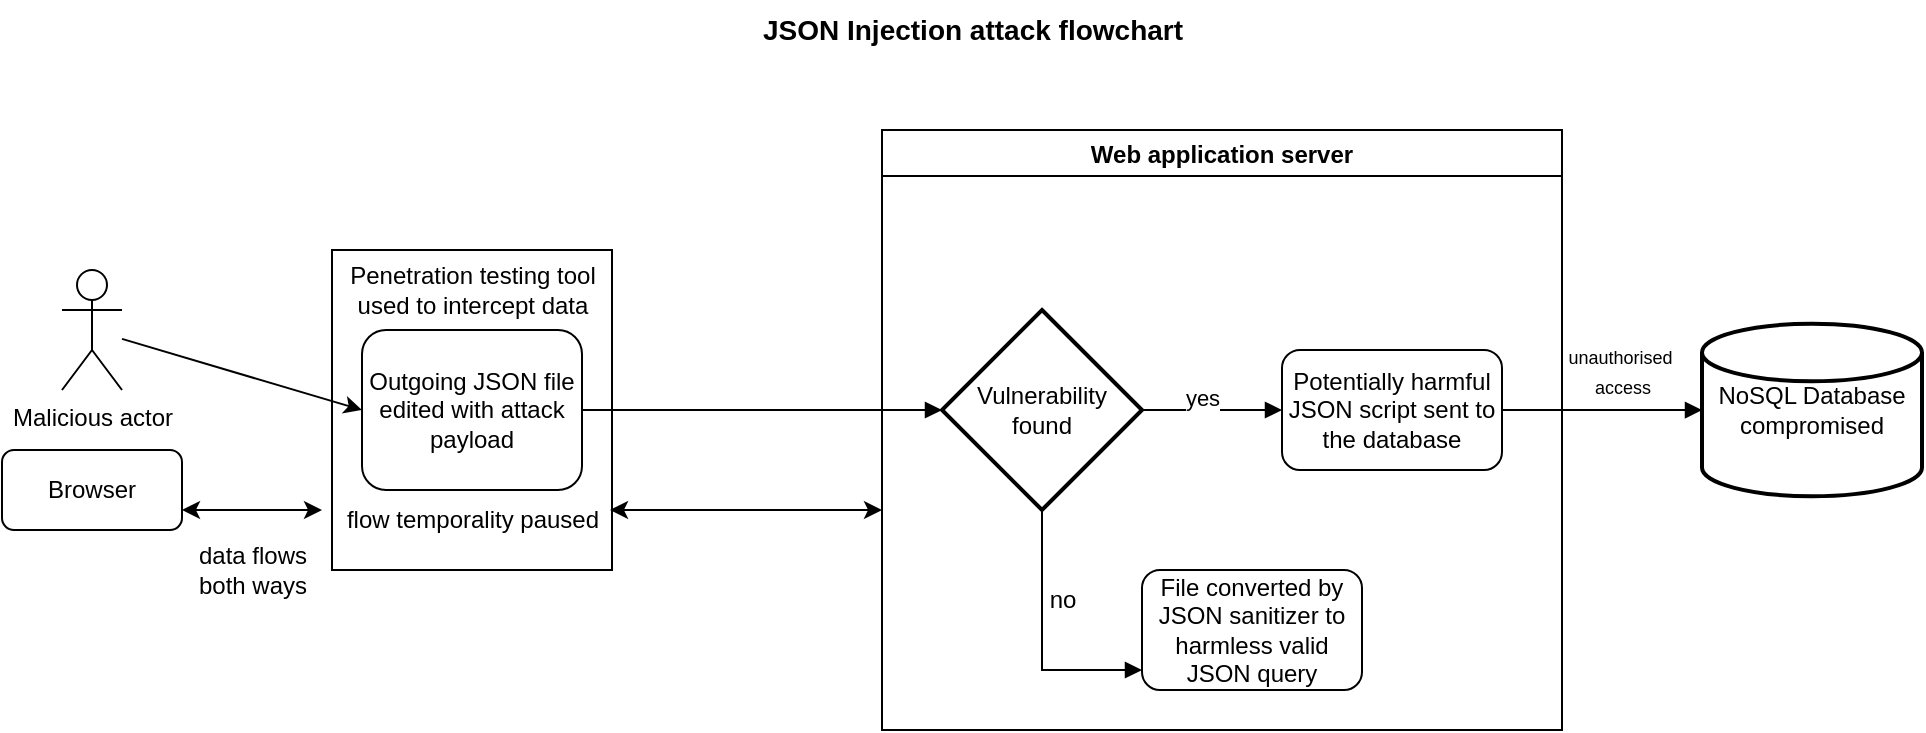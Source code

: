 <mxfile version="20.0.3" type="github">
  <diagram id="C5RBs43oDa-KdzZeNtuy" name="Page-1">
    <mxGraphModel dx="1483" dy="816" grid="1" gridSize="10" guides="1" tooltips="1" connect="1" arrows="1" fold="1" page="1" pageScale="1" pageWidth="827" pageHeight="1169" math="0" shadow="0">
      <root>
        <mxCell id="WIyWlLk6GJQsqaUBKTNV-0" />
        <mxCell id="WIyWlLk6GJQsqaUBKTNV-1" parent="WIyWlLk6GJQsqaUBKTNV-0" />
        <mxCell id="WIOuvQ83ryZJ3mfCbLJ9-43" value="" style="rounded=0;whiteSpace=wrap;html=1;align=left;" vertex="1" parent="WIyWlLk6GJQsqaUBKTNV-1">
          <mxGeometry x="275" y="300" width="140" height="160" as="geometry" />
        </mxCell>
        <mxCell id="WIOuvQ83ryZJ3mfCbLJ9-50" style="edgeStyle=orthogonalEdgeStyle;rounded=0;orthogonalLoop=1;jettySize=auto;html=1;exitX=1;exitY=0.5;exitDx=0;exitDy=0;startArrow=none;startFill=0;endArrow=block;endFill=1;entryX=0;entryY=0.5;entryDx=0;entryDy=0;entryPerimeter=0;" edge="1" parent="WIyWlLk6GJQsqaUBKTNV-1" source="WIOuvQ83ryZJ3mfCbLJ9-31" target="WIOuvQ83ryZJ3mfCbLJ9-53">
          <mxGeometry relative="1" as="geometry">
            <mxPoint x="640" y="380" as="targetPoint" />
          </mxGeometry>
        </mxCell>
        <mxCell id="WIOuvQ83ryZJ3mfCbLJ9-31" value="Outgoing JSON file edited with attack payload" style="rounded=1;whiteSpace=wrap;html=1;" vertex="1" parent="WIyWlLk6GJQsqaUBKTNV-1">
          <mxGeometry x="290" y="340" width="110" height="80" as="geometry" />
        </mxCell>
        <mxCell id="WIOuvQ83ryZJ3mfCbLJ9-33" value="Web application server" style="swimlane;" vertex="1" parent="WIyWlLk6GJQsqaUBKTNV-1">
          <mxGeometry x="550" y="240" width="340" height="300" as="geometry">
            <mxRectangle x="140" y="850" width="170" height="30" as="alternateBounds" />
          </mxGeometry>
        </mxCell>
        <mxCell id="WIOuvQ83ryZJ3mfCbLJ9-53" value="Vulnerability found" style="strokeWidth=2;html=1;shape=mxgraph.flowchart.decision;whiteSpace=wrap;" vertex="1" parent="WIOuvQ83ryZJ3mfCbLJ9-33">
          <mxGeometry x="30" y="90" width="100" height="100" as="geometry" />
        </mxCell>
        <mxCell id="WIOuvQ83ryZJ3mfCbLJ9-55" value="File converted by JSON sanitizer to harmless valid JSON query" style="rounded=1;whiteSpace=wrap;html=1;" vertex="1" parent="WIOuvQ83ryZJ3mfCbLJ9-33">
          <mxGeometry x="130" y="220" width="110" height="60" as="geometry" />
        </mxCell>
        <mxCell id="WIOuvQ83ryZJ3mfCbLJ9-54" style="edgeStyle=orthogonalEdgeStyle;rounded=0;orthogonalLoop=1;jettySize=auto;html=1;exitX=1;exitY=0.5;exitDx=0;exitDy=0;exitPerimeter=0;startArrow=none;startFill=0;endArrow=block;endFill=1;" edge="1" parent="WIOuvQ83ryZJ3mfCbLJ9-33" source="WIOuvQ83ryZJ3mfCbLJ9-53">
          <mxGeometry relative="1" as="geometry">
            <mxPoint x="200" y="140" as="targetPoint" />
          </mxGeometry>
        </mxCell>
        <mxCell id="WIOuvQ83ryZJ3mfCbLJ9-56" value="no" style="text;html=1;align=center;verticalAlign=middle;resizable=0;points=[];autosize=1;strokeColor=none;fillColor=none;" vertex="1" parent="WIOuvQ83ryZJ3mfCbLJ9-33">
          <mxGeometry x="70" y="220" width="40" height="30" as="geometry" />
        </mxCell>
        <mxCell id="WIOuvQ83ryZJ3mfCbLJ9-59" value="Potentially harmful JSON script sent to the database" style="rounded=1;whiteSpace=wrap;html=1;" vertex="1" parent="WIOuvQ83ryZJ3mfCbLJ9-33">
          <mxGeometry x="200" y="110" width="110" height="60" as="geometry" />
        </mxCell>
        <mxCell id="WIOuvQ83ryZJ3mfCbLJ9-36" value="Malicious actor" style="shape=umlActor;verticalLabelPosition=bottom;verticalAlign=top;html=1;outlineConnect=0;" vertex="1" parent="WIyWlLk6GJQsqaUBKTNV-1">
          <mxGeometry x="140" y="310" width="30" height="60" as="geometry" />
        </mxCell>
        <mxCell id="WIOuvQ83ryZJ3mfCbLJ9-37" value="Browser" style="rounded=1;whiteSpace=wrap;html=1;" vertex="1" parent="WIyWlLk6GJQsqaUBKTNV-1">
          <mxGeometry x="110" y="400" width="90" height="40" as="geometry" />
        </mxCell>
        <mxCell id="WIOuvQ83ryZJ3mfCbLJ9-44" value="Penetration testing tool&lt;br&gt;used to intercept data" style="text;html=1;align=center;verticalAlign=middle;resizable=0;points=[];autosize=1;strokeColor=none;fillColor=none;" vertex="1" parent="WIyWlLk6GJQsqaUBKTNV-1">
          <mxGeometry x="270" y="300" width="150" height="40" as="geometry" />
        </mxCell>
        <mxCell id="WIOuvQ83ryZJ3mfCbLJ9-46" value="" style="endArrow=classic;startArrow=classic;html=1;rounded=0;" edge="1" parent="WIyWlLk6GJQsqaUBKTNV-1">
          <mxGeometry width="50" height="50" relative="1" as="geometry">
            <mxPoint x="200" y="430" as="sourcePoint" />
            <mxPoint x="270" y="430" as="targetPoint" />
          </mxGeometry>
        </mxCell>
        <mxCell id="WIOuvQ83ryZJ3mfCbLJ9-47" value="" style="endArrow=classic;startArrow=classic;html=1;rounded=0;" edge="1" parent="WIyWlLk6GJQsqaUBKTNV-1">
          <mxGeometry width="50" height="50" relative="1" as="geometry">
            <mxPoint x="414.0" y="430" as="sourcePoint" />
            <mxPoint x="550" y="430" as="targetPoint" />
          </mxGeometry>
        </mxCell>
        <mxCell id="WIOuvQ83ryZJ3mfCbLJ9-48" value="data flows&lt;br&gt;both ways" style="text;html=1;align=center;verticalAlign=middle;resizable=0;points=[];autosize=1;strokeColor=none;fillColor=none;" vertex="1" parent="WIyWlLk6GJQsqaUBKTNV-1">
          <mxGeometry x="195" y="440" width="80" height="40" as="geometry" />
        </mxCell>
        <mxCell id="WIOuvQ83ryZJ3mfCbLJ9-49" value="" style="endArrow=classic;html=1;rounded=0;entryX=0;entryY=0.5;entryDx=0;entryDy=0;" edge="1" parent="WIyWlLk6GJQsqaUBKTNV-1" source="WIOuvQ83ryZJ3mfCbLJ9-36" target="WIOuvQ83ryZJ3mfCbLJ9-31">
          <mxGeometry width="50" height="50" relative="1" as="geometry">
            <mxPoint x="170" y="370" as="sourcePoint" />
            <mxPoint x="220" y="320" as="targetPoint" />
          </mxGeometry>
        </mxCell>
        <mxCell id="WIOuvQ83ryZJ3mfCbLJ9-51" value="flow temporality paused" style="text;html=1;align=center;verticalAlign=middle;resizable=0;points=[];autosize=1;strokeColor=none;fillColor=none;" vertex="1" parent="WIyWlLk6GJQsqaUBKTNV-1">
          <mxGeometry x="270" y="420" width="150" height="30" as="geometry" />
        </mxCell>
        <mxCell id="WIOuvQ83ryZJ3mfCbLJ9-57" style="edgeStyle=orthogonalEdgeStyle;rounded=0;orthogonalLoop=1;jettySize=auto;html=1;startArrow=none;startFill=0;endArrow=block;endFill=1;" edge="1" parent="WIyWlLk6GJQsqaUBKTNV-1" source="WIOuvQ83ryZJ3mfCbLJ9-53">
          <mxGeometry relative="1" as="geometry">
            <mxPoint x="680" y="510" as="targetPoint" />
            <Array as="points">
              <mxPoint x="630" y="510" />
            </Array>
          </mxGeometry>
        </mxCell>
        <mxCell id="WIOuvQ83ryZJ3mfCbLJ9-58" value="yes" style="edgeLabel;html=1;align=center;verticalAlign=middle;resizable=0;points=[];" vertex="1" connectable="0" parent="WIOuvQ83ryZJ3mfCbLJ9-57">
          <mxGeometry x="-0.621" y="4" relative="1" as="geometry">
            <mxPoint x="76" y="-81" as="offset" />
          </mxGeometry>
        </mxCell>
        <mxCell id="WIOuvQ83ryZJ3mfCbLJ9-60" value="NoSQL Database&lt;br&gt;compromised" style="strokeWidth=2;html=1;shape=mxgraph.flowchart.database;whiteSpace=wrap;" vertex="1" parent="WIyWlLk6GJQsqaUBKTNV-1">
          <mxGeometry x="960" y="336.88" width="110" height="86.25" as="geometry" />
        </mxCell>
        <mxCell id="WIOuvQ83ryZJ3mfCbLJ9-61" style="edgeStyle=orthogonalEdgeStyle;rounded=0;orthogonalLoop=1;jettySize=auto;html=1;exitX=1;exitY=0.5;exitDx=0;exitDy=0;startArrow=none;startFill=0;endArrow=block;endFill=1;" edge="1" parent="WIyWlLk6GJQsqaUBKTNV-1" source="WIOuvQ83ryZJ3mfCbLJ9-59" target="WIOuvQ83ryZJ3mfCbLJ9-60">
          <mxGeometry relative="1" as="geometry" />
        </mxCell>
        <mxCell id="WIOuvQ83ryZJ3mfCbLJ9-62" value="&lt;font style=&quot;font-size: 9px;&quot;&gt;unauthorised&amp;nbsp;&lt;br&gt;access&lt;/font&gt;" style="text;html=1;align=center;verticalAlign=middle;resizable=0;points=[];autosize=1;strokeColor=none;fillColor=none;" vertex="1" parent="WIyWlLk6GJQsqaUBKTNV-1">
          <mxGeometry x="880" y="340" width="80" height="40" as="geometry" />
        </mxCell>
        <mxCell id="WIOuvQ83ryZJ3mfCbLJ9-68" value="&lt;font size=&quot;1&quot; style=&quot;&quot;&gt;&lt;b style=&quot;font-size: 14px;&quot;&gt;JSON Injection attack flowchart&lt;/b&gt;&lt;/font&gt;" style="text;html=1;align=center;verticalAlign=middle;resizable=0;points=[];autosize=1;strokeColor=none;fillColor=none;fontSize=9;" vertex="1" parent="WIyWlLk6GJQsqaUBKTNV-1">
          <mxGeometry x="480" y="175" width="230" height="30" as="geometry" />
        </mxCell>
      </root>
    </mxGraphModel>
  </diagram>
</mxfile>
